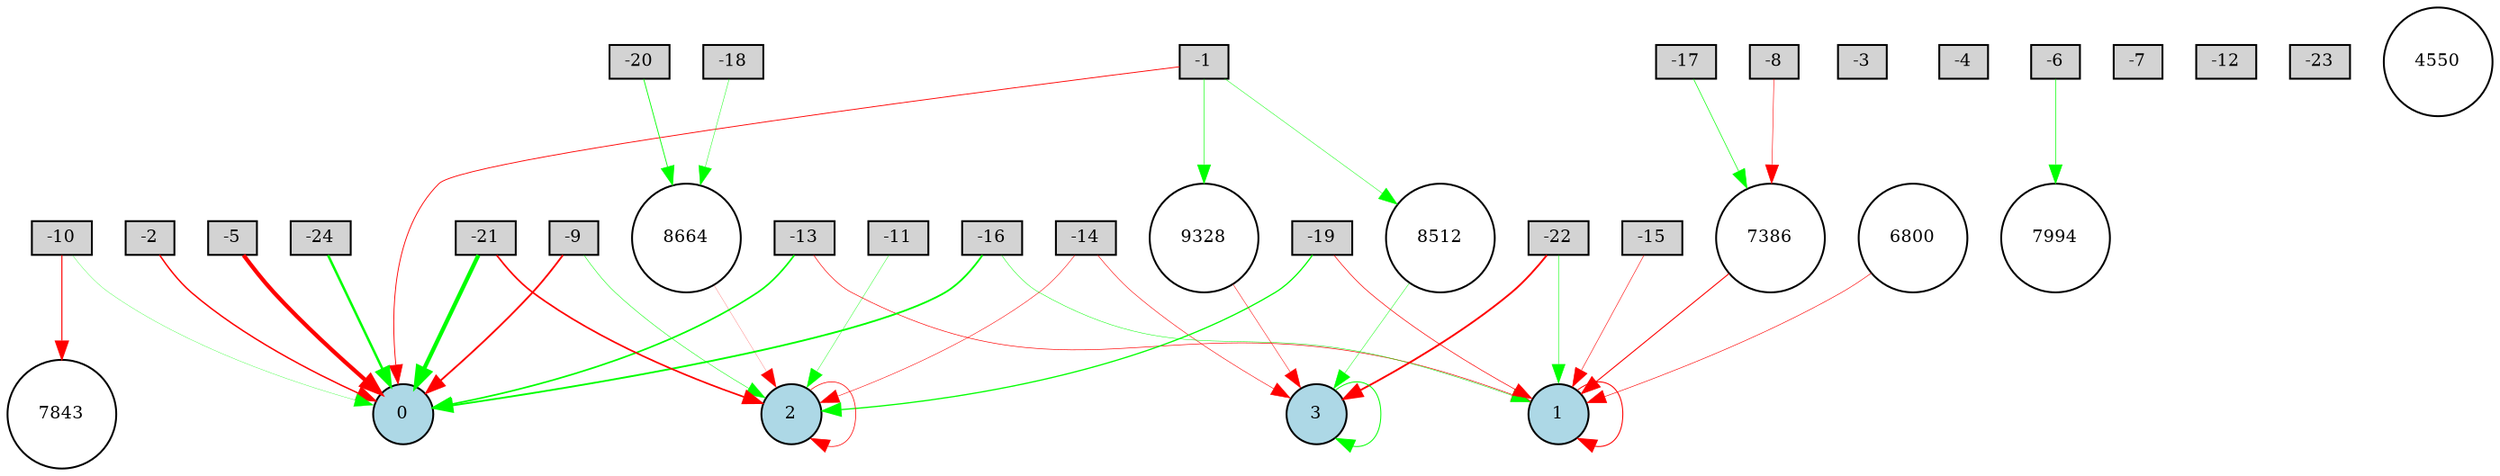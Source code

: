 digraph {
	node [fontsize=9 height=0.2 shape=circle width=0.2]
	-1 [fillcolor=lightgray shape=box style=filled]
	-2 [fillcolor=lightgray shape=box style=filled]
	-3 [fillcolor=lightgray shape=box style=filled]
	-4 [fillcolor=lightgray shape=box style=filled]
	-5 [fillcolor=lightgray shape=box style=filled]
	-6 [fillcolor=lightgray shape=box style=filled]
	-7 [fillcolor=lightgray shape=box style=filled]
	-8 [fillcolor=lightgray shape=box style=filled]
	-9 [fillcolor=lightgray shape=box style=filled]
	-10 [fillcolor=lightgray shape=box style=filled]
	-11 [fillcolor=lightgray shape=box style=filled]
	-12 [fillcolor=lightgray shape=box style=filled]
	-13 [fillcolor=lightgray shape=box style=filled]
	-14 [fillcolor=lightgray shape=box style=filled]
	-15 [fillcolor=lightgray shape=box style=filled]
	-16 [fillcolor=lightgray shape=box style=filled]
	-17 [fillcolor=lightgray shape=box style=filled]
	-18 [fillcolor=lightgray shape=box style=filled]
	-19 [fillcolor=lightgray shape=box style=filled]
	-20 [fillcolor=lightgray shape=box style=filled]
	-21 [fillcolor=lightgray shape=box style=filled]
	-22 [fillcolor=lightgray shape=box style=filled]
	-23 [fillcolor=lightgray shape=box style=filled]
	-24 [fillcolor=lightgray shape=box style=filled]
	0 [fillcolor=lightblue style=filled]
	1 [fillcolor=lightblue style=filled]
	2 [fillcolor=lightblue style=filled]
	3 [fillcolor=lightblue style=filled]
	8512 [fillcolor=white style=filled]
	7843 [fillcolor=white style=filled]
	4550 [fillcolor=white style=filled]
	7386 [fillcolor=white style=filled]
	9328 [fillcolor=white style=filled]
	6800 [fillcolor=white style=filled]
	8664 [fillcolor=white style=filled]
	7994 [fillcolor=white style=filled]
	-10 -> 7843 [color=red penwidth=0.5740266261946811 style=solid]
	-1 -> 0 [color=red penwidth=0.44496654531312063 style=solid]
	9328 -> 3 [color=red penwidth=0.25196505838589506 style=solid]
	-9 -> 2 [color=green penwidth=0.2625692648762156 style=solid]
	-15 -> 1 [color=red penwidth=0.28358947527424383 style=solid]
	8664 -> 2 [color=red penwidth=0.11004070197842437 style=solid]
	-19 -> 2 [color=green penwidth=0.6555504218336458 style=solid]
	3 -> 3 [color=green penwidth=0.48780284607306534 style=solid]
	7386 -> 1 [color=red penwidth=0.5289210911527034 style=solid]
	-14 -> 2 [color=red penwidth=0.2703630095912838 style=solid]
	-8 -> 7386 [color=red penwidth=0.2878195375076146 style=solid]
	-21 -> 0 [color=green penwidth=2.1934556488405135 style=solid]
	-2 -> 0 [color=red penwidth=0.7585177294270783 style=solid]
	-16 -> 0 [color=green penwidth=0.9475920448487131 style=solid]
	-22 -> 1 [color=green penwidth=0.2805275703141535 style=solid]
	2 -> 2 [color=red penwidth=0.3699245081688807 style=solid]
	-10 -> 0 [color=green penwidth=0.15404778668871283 style=solid]
	1 -> 1 [color=red penwidth=0.5160682106014072 style=solid]
	-17 -> 7386 [color=green penwidth=0.3397298473420469 style=solid]
	-5 -> 0 [color=red penwidth=2.1973363268262864 style=solid]
	-19 -> 1 [color=red penwidth=0.34463508913960383 style=solid]
	-14 -> 3 [color=red penwidth=0.2889979576646501 style=solid]
	-1 -> 8512 [color=green penwidth=0.2355547250377029 style=solid]
	-6 -> 7994 [color=green penwidth=0.35481608336010706 style=solid]
	-20 -> 8664 [color=green penwidth=0.4289478050585289 style=solid]
	-16 -> 1 [color=green penwidth=0.2443355813711256 style=solid]
	-9 -> 0 [color=red penwidth=0.9464176332809539 style=solid]
	8512 -> 3 [color=green penwidth=0.2321090894364992 style=solid]
	-13 -> 1 [color=red penwidth=0.3257447666086697 style=solid]
	-21 -> 2 [color=red penwidth=0.8707583554881136 style=solid]
	-24 -> 0 [color=green penwidth=1.291486778058931 style=solid]
	-11 -> 2 [color=green penwidth=0.20121082944077417 style=solid]
	-18 -> 8664 [color=green penwidth=0.22405937504048992 style=solid]
	6800 -> 1 [color=red penwidth=0.30273199108057425 style=solid]
	-13 -> 0 [color=green penwidth=0.8693108776634296 style=solid]
	-22 -> 3 [color=red penwidth=0.9674716575750694 style=solid]
	-1 -> 9328 [color=green penwidth=0.30000000000000004 style=solid]
}
